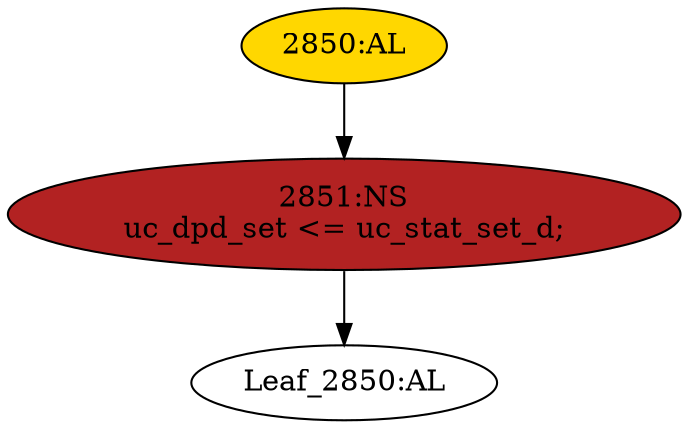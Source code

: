 strict digraph "" {
	node [label="\N"];
	"2851:NS"	 [ast="<pyverilog.vparser.ast.NonblockingSubstitution object at 0x7f13b54bd190>",
		fillcolor=firebrick,
		label="2851:NS
uc_dpd_set <= uc_stat_set_d;",
		statements="[<pyverilog.vparser.ast.NonblockingSubstitution object at 0x7f13b54bd190>]",
		style=filled,
		typ=NonblockingSubstitution];
	"Leaf_2850:AL"	 [def_var="['uc_dpd_set']",
		label="Leaf_2850:AL"];
	"2851:NS" -> "Leaf_2850:AL"	 [cond="[]",
		lineno=None];
	"2850:AL"	 [ast="<pyverilog.vparser.ast.Always object at 0x7f13b54bd310>",
		clk_sens=True,
		fillcolor=gold,
		label="2850:AL",
		sens="['clk']",
		statements="[]",
		style=filled,
		typ=Always,
		use_var="['uc_stat_set_d']"];
	"2850:AL" -> "2851:NS"	 [cond="[]",
		lineno=None];
}
